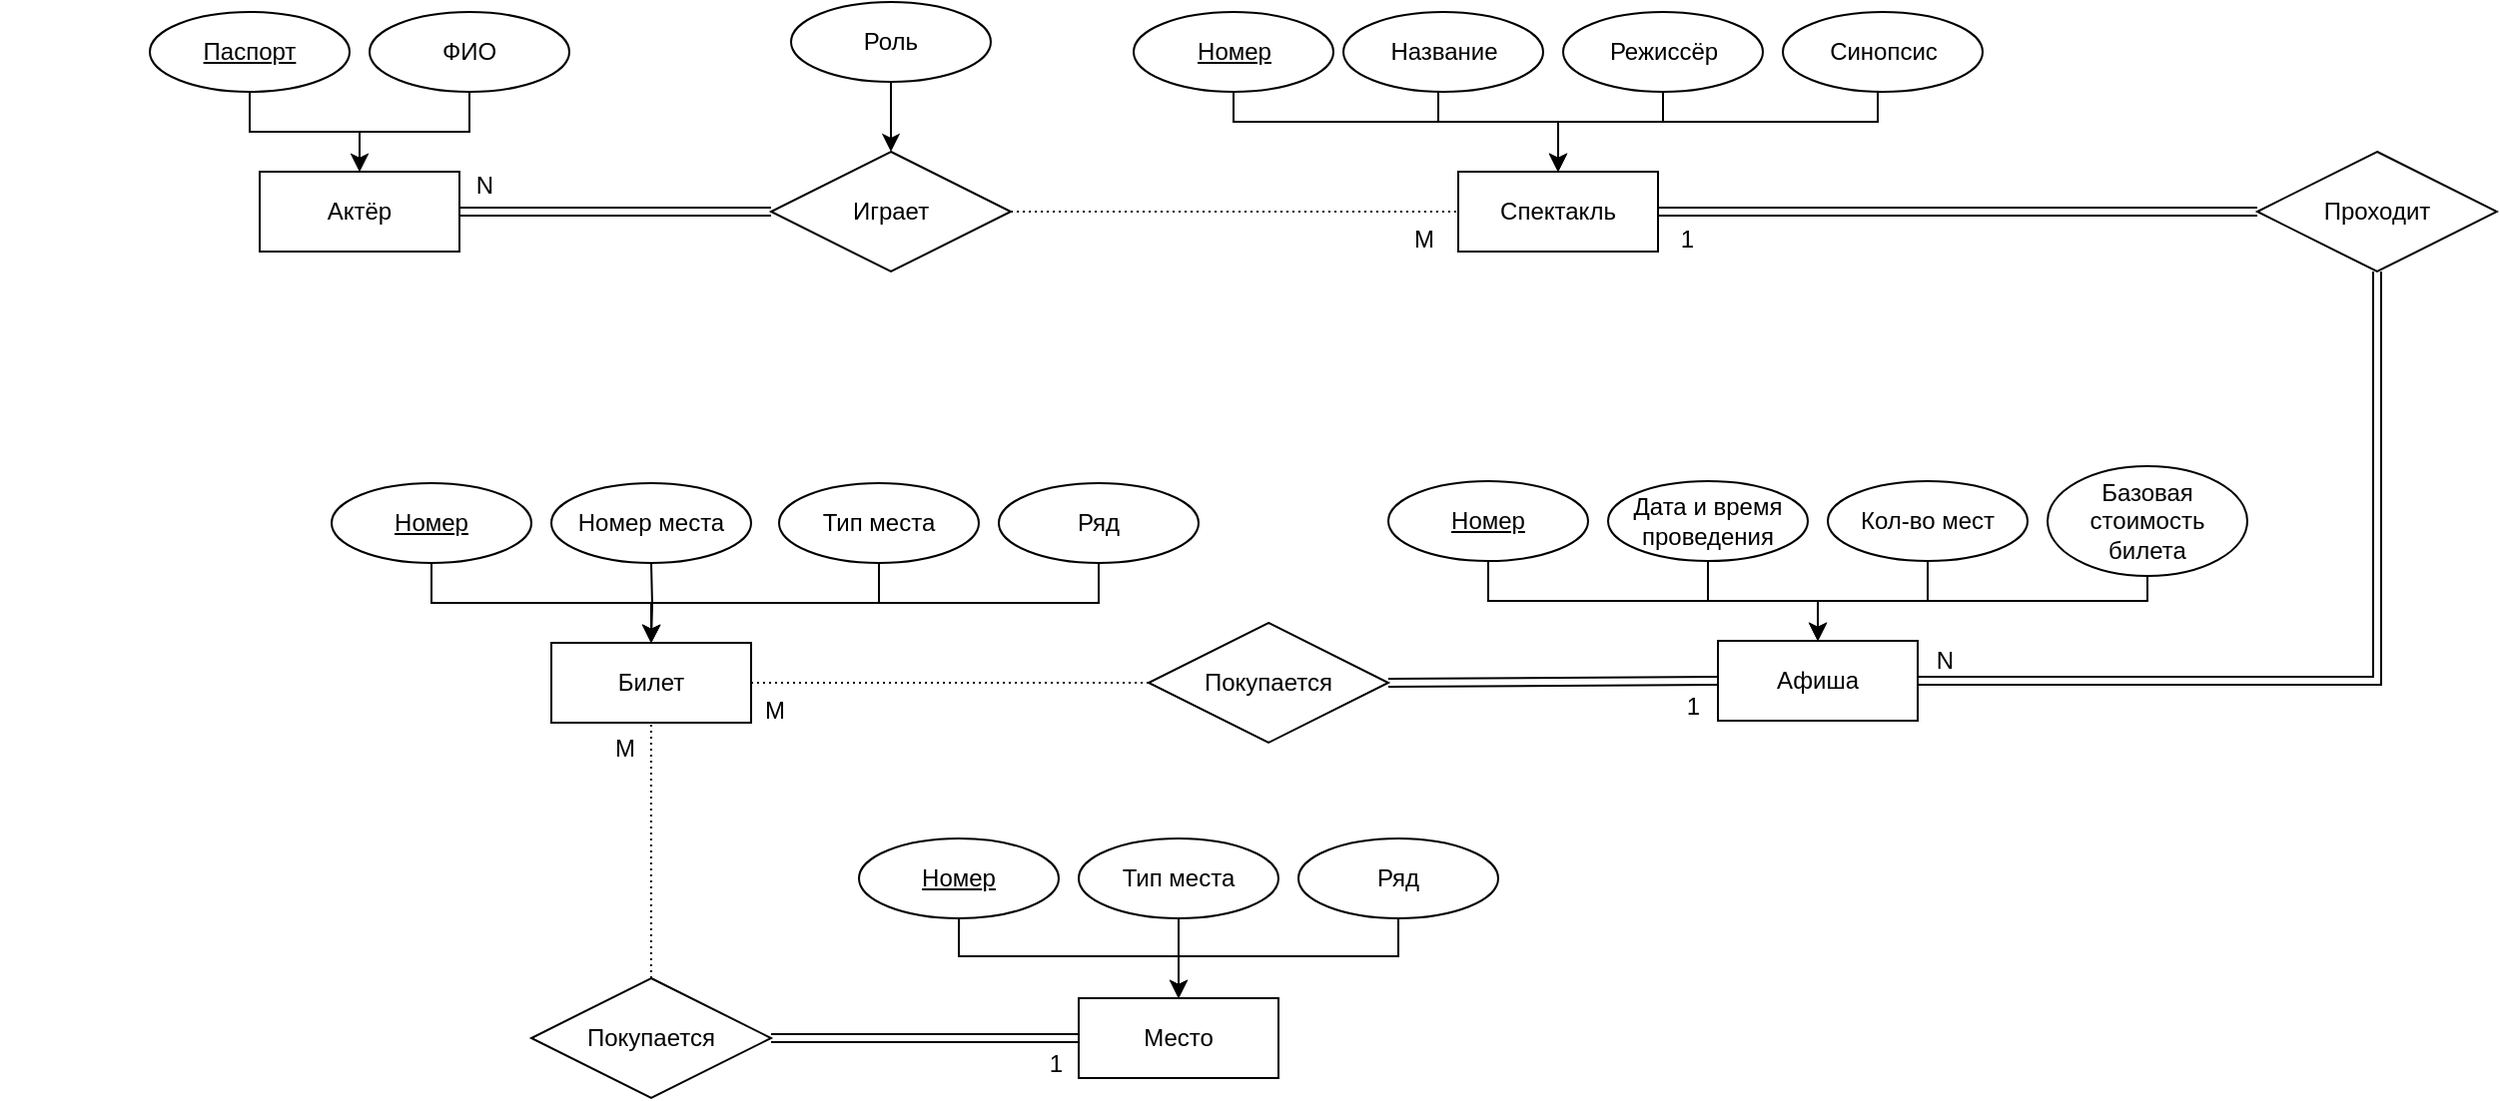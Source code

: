 <mxfile version="21.7.5" type="github">
  <diagram name="Page-1" id="SAqlBFbOTdl7joELZFH2">
    <mxGraphModel dx="3209" dy="834" grid="1" gridSize="10" guides="1" tooltips="1" connect="1" arrows="1" fold="1" page="1" pageScale="1" pageWidth="850" pageHeight="1100" math="0" shadow="0">
      <root>
        <mxCell id="0" />
        <mxCell id="1" parent="0" />
        <mxCell id="4glDPjy44DgBdv_v6pXj-3" value="" style="group" parent="1" vertex="1" connectable="0">
          <mxGeometry x="-500" y="145" width="460" height="120" as="geometry" />
        </mxCell>
        <mxCell id="4glDPjy44DgBdv_v6pXj-4" value="Спектакль" style="whiteSpace=wrap;html=1;align=center;" parent="4glDPjy44DgBdv_v6pXj-3" vertex="1">
          <mxGeometry x="190" y="80" width="100" height="40" as="geometry" />
        </mxCell>
        <mxCell id="-D2P6G_5DLAz98l34him-31" style="edgeStyle=orthogonalEdgeStyle;rounded=0;orthogonalLoop=1;jettySize=auto;html=1;entryX=0.5;entryY=0;entryDx=0;entryDy=0;" edge="1" parent="4glDPjy44DgBdv_v6pXj-3" source="4glDPjy44DgBdv_v6pXj-6" target="4glDPjy44DgBdv_v6pXj-4">
          <mxGeometry relative="1" as="geometry">
            <Array as="points">
              <mxPoint x="77" y="55" />
              <mxPoint x="240" y="55" />
            </Array>
          </mxGeometry>
        </mxCell>
        <mxCell id="4glDPjy44DgBdv_v6pXj-6" value="&lt;u&gt;Номер&lt;/u&gt;" style="ellipse;whiteSpace=wrap;html=1;align=center;" parent="4glDPjy44DgBdv_v6pXj-3" vertex="1">
          <mxGeometry x="27.5" width="100" height="40" as="geometry" />
        </mxCell>
        <mxCell id="4glDPjy44DgBdv_v6pXj-7" value="" style="edgeStyle=orthogonalEdgeStyle;rounded=0;orthogonalLoop=1;jettySize=auto;html=1;" parent="4glDPjy44DgBdv_v6pXj-3" source="4glDPjy44DgBdv_v6pXj-8" target="4glDPjy44DgBdv_v6pXj-4" edge="1">
          <mxGeometry relative="1" as="geometry">
            <Array as="points">
              <mxPoint x="180" y="55" />
              <mxPoint x="240" y="55" />
            </Array>
          </mxGeometry>
        </mxCell>
        <mxCell id="4glDPjy44DgBdv_v6pXj-8" value="Название" style="ellipse;whiteSpace=wrap;html=1;align=center;" parent="4glDPjy44DgBdv_v6pXj-3" vertex="1">
          <mxGeometry x="132.5" width="100" height="40" as="geometry" />
        </mxCell>
        <mxCell id="-D2P6G_5DLAz98l34him-30" style="edgeStyle=orthogonalEdgeStyle;rounded=0;orthogonalLoop=1;jettySize=auto;html=1;entryX=0.5;entryY=0;entryDx=0;entryDy=0;" edge="1" parent="4glDPjy44DgBdv_v6pXj-3" source="4glDPjy44DgBdv_v6pXj-150" target="4glDPjy44DgBdv_v6pXj-4">
          <mxGeometry relative="1" as="geometry">
            <Array as="points">
              <mxPoint x="293" y="55" />
              <mxPoint x="240" y="55" />
            </Array>
          </mxGeometry>
        </mxCell>
        <mxCell id="4glDPjy44DgBdv_v6pXj-150" value="Режиссёр" style="ellipse;whiteSpace=wrap;html=1;align=center;" parent="4glDPjy44DgBdv_v6pXj-3" vertex="1">
          <mxGeometry x="242.5" width="100" height="40" as="geometry" />
        </mxCell>
        <mxCell id="4glDPjy44DgBdv_v6pXj-156" style="edgeStyle=orthogonalEdgeStyle;rounded=0;orthogonalLoop=1;jettySize=auto;html=1;exitX=0.5;exitY=1;exitDx=0;exitDy=0;entryX=0.5;entryY=0;entryDx=0;entryDy=0;" parent="4glDPjy44DgBdv_v6pXj-3" source="4glDPjy44DgBdv_v6pXj-155" target="4glDPjy44DgBdv_v6pXj-4" edge="1">
          <mxGeometry relative="1" as="geometry">
            <Array as="points">
              <mxPoint x="400" y="40" />
              <mxPoint x="400" y="55" />
              <mxPoint x="240" y="55" />
            </Array>
          </mxGeometry>
        </mxCell>
        <mxCell id="4glDPjy44DgBdv_v6pXj-155" value="Синопсис" style="ellipse;whiteSpace=wrap;html=1;align=center;" parent="4glDPjy44DgBdv_v6pXj-3" vertex="1">
          <mxGeometry x="352.5" width="100" height="40" as="geometry" />
        </mxCell>
        <mxCell id="4glDPjy44DgBdv_v6pXj-31" value="" style="group" parent="1" vertex="1" connectable="0">
          <mxGeometry x="-874" y="381" width="440" height="120" as="geometry" />
        </mxCell>
        <mxCell id="4glDPjy44DgBdv_v6pXj-32" value="Билет" style="whiteSpace=wrap;html=1;align=center;" parent="4glDPjy44DgBdv_v6pXj-31" vertex="1">
          <mxGeometry x="110" y="80" width="100" height="40" as="geometry" />
        </mxCell>
        <mxCell id="4glDPjy44DgBdv_v6pXj-33" style="edgeStyle=orthogonalEdgeStyle;rounded=0;orthogonalLoop=1;jettySize=auto;html=1;entryX=0.5;entryY=0;entryDx=0;entryDy=0;" parent="4glDPjy44DgBdv_v6pXj-31" source="4glDPjy44DgBdv_v6pXj-34" target="4glDPjy44DgBdv_v6pXj-32" edge="1">
          <mxGeometry relative="1" as="geometry">
            <Array as="points">
              <mxPoint x="50" y="60" />
              <mxPoint x="160" y="60" />
            </Array>
          </mxGeometry>
        </mxCell>
        <mxCell id="4glDPjy44DgBdv_v6pXj-34" value="&lt;u&gt;Номер&lt;/u&gt;" style="ellipse;whiteSpace=wrap;html=1;align=center;" parent="4glDPjy44DgBdv_v6pXj-31" vertex="1">
          <mxGeometry width="100" height="40" as="geometry" />
        </mxCell>
        <mxCell id="4glDPjy44DgBdv_v6pXj-35" value="" style="edgeStyle=orthogonalEdgeStyle;rounded=0;orthogonalLoop=1;jettySize=auto;html=1;" parent="4glDPjy44DgBdv_v6pXj-31" target="4glDPjy44DgBdv_v6pXj-32" edge="1">
          <mxGeometry relative="1" as="geometry">
            <mxPoint x="160" y="40" as="sourcePoint" />
          </mxGeometry>
        </mxCell>
        <mxCell id="4glDPjy44DgBdv_v6pXj-130" value="Номер места" style="ellipse;whiteSpace=wrap;html=1;align=center;" parent="4glDPjy44DgBdv_v6pXj-31" vertex="1">
          <mxGeometry x="110" width="100" height="40" as="geometry" />
        </mxCell>
        <mxCell id="4glDPjy44DgBdv_v6pXj-127" value="" style="group" parent="4glDPjy44DgBdv_v6pXj-31" vertex="1" connectable="0">
          <mxGeometry x="-20" width="454" height="120" as="geometry" />
        </mxCell>
        <mxCell id="4glDPjy44DgBdv_v6pXj-134" value="Тип места" style="ellipse;whiteSpace=wrap;html=1;align=center;" parent="4glDPjy44DgBdv_v6pXj-127" vertex="1">
          <mxGeometry x="244" width="100" height="40" as="geometry" />
        </mxCell>
        <mxCell id="4glDPjy44DgBdv_v6pXj-160" value="Ряд" style="ellipse;whiteSpace=wrap;html=1;align=center;" parent="4glDPjy44DgBdv_v6pXj-127" vertex="1">
          <mxGeometry x="354" width="100" height="40" as="geometry" />
        </mxCell>
        <mxCell id="4glDPjy44DgBdv_v6pXj-133" style="edgeStyle=orthogonalEdgeStyle;rounded=0;orthogonalLoop=1;jettySize=auto;html=1;entryX=0.5;entryY=0;entryDx=0;entryDy=0;" parent="4glDPjy44DgBdv_v6pXj-31" source="4glDPjy44DgBdv_v6pXj-134" target="4glDPjy44DgBdv_v6pXj-32" edge="1">
          <mxGeometry relative="1" as="geometry">
            <Array as="points">
              <mxPoint x="274" y="60" />
              <mxPoint x="160" y="60" />
            </Array>
            <mxPoint x="240" y="80" as="targetPoint" />
          </mxGeometry>
        </mxCell>
        <mxCell id="4glDPjy44DgBdv_v6pXj-161" style="edgeStyle=orthogonalEdgeStyle;rounded=0;orthogonalLoop=1;jettySize=auto;html=1;entryX=0.5;entryY=0;entryDx=0;entryDy=0;" parent="4glDPjy44DgBdv_v6pXj-31" source="4glDPjy44DgBdv_v6pXj-160" target="4glDPjy44DgBdv_v6pXj-32" edge="1">
          <mxGeometry relative="1" as="geometry">
            <Array as="points">
              <mxPoint x="384" y="60" />
              <mxPoint x="160" y="60" />
            </Array>
          </mxGeometry>
        </mxCell>
        <mxCell id="4glDPjy44DgBdv_v6pXj-97" value="" style="group" parent="1" vertex="1" connectable="0">
          <mxGeometry x="-1040" y="145" width="230" height="120" as="geometry" />
        </mxCell>
        <mxCell id="4glDPjy44DgBdv_v6pXj-82" value="Актёр" style="whiteSpace=wrap;html=1;align=center;" parent="4glDPjy44DgBdv_v6pXj-97" vertex="1">
          <mxGeometry x="130" y="80" width="100" height="40" as="geometry" />
        </mxCell>
        <mxCell id="4glDPjy44DgBdv_v6pXj-106" value="&lt;div&gt;Играет&lt;/div&gt;" style="shape=rhombus;perimeter=rhombusPerimeter;whiteSpace=wrap;html=1;align=center;" parent="1" vertex="1">
          <mxGeometry x="-654" y="215" width="120" height="60" as="geometry" />
        </mxCell>
        <mxCell id="4glDPjy44DgBdv_v6pXj-107" value="" style="endArrow=none;html=1;rounded=0;dashed=1;dashPattern=1 2;exitX=1;exitY=0.5;exitDx=0;exitDy=0;entryX=0;entryY=0.5;entryDx=0;entryDy=0;" parent="1" source="4glDPjy44DgBdv_v6pXj-106" target="4glDPjy44DgBdv_v6pXj-4" edge="1">
          <mxGeometry relative="1" as="geometry">
            <mxPoint x="-680" y="560" as="sourcePoint" />
            <mxPoint x="-670" y="300" as="targetPoint" />
            <Array as="points" />
          </mxGeometry>
        </mxCell>
        <mxCell id="4glDPjy44DgBdv_v6pXj-108" value="&lt;div&gt;М&lt;/div&gt;" style="resizable=0;html=1;whiteSpace=wrap;align=right;verticalAlign=bottom;" parent="4glDPjy44DgBdv_v6pXj-107" connectable="0" vertex="1">
          <mxGeometry x="1" relative="1" as="geometry">
            <mxPoint x="-11" y="22" as="offset" />
          </mxGeometry>
        </mxCell>
        <mxCell id="4glDPjy44DgBdv_v6pXj-109" value="" style="shape=link;html=1;rounded=0;exitX=0;exitY=0.5;exitDx=0;exitDy=0;entryX=1;entryY=0.5;entryDx=0;entryDy=0;" parent="1" source="4glDPjy44DgBdv_v6pXj-106" target="4glDPjy44DgBdv_v6pXj-82" edge="1">
          <mxGeometry relative="1" as="geometry">
            <mxPoint x="-660" y="340" as="sourcePoint" />
            <mxPoint x="-830" y="350" as="targetPoint" />
            <Array as="points" />
          </mxGeometry>
        </mxCell>
        <mxCell id="4glDPjy44DgBdv_v6pXj-110" value="N" style="resizable=0;html=1;whiteSpace=wrap;align=right;verticalAlign=bottom;" parent="4glDPjy44DgBdv_v6pXj-109" connectable="0" vertex="1">
          <mxGeometry x="1" relative="1" as="geometry">
            <mxPoint x="18" y="-5" as="offset" />
          </mxGeometry>
        </mxCell>
        <mxCell id="4glDPjy44DgBdv_v6pXj-118" value="Проходит" style="shape=rhombus;perimeter=rhombusPerimeter;whiteSpace=wrap;html=1;align=center;" parent="1" vertex="1">
          <mxGeometry x="90" y="215" width="120" height="60" as="geometry" />
        </mxCell>
        <mxCell id="4glDPjy44DgBdv_v6pXj-125" value="" style="shape=link;html=1;rounded=0;entryX=1;entryY=0.5;entryDx=0;entryDy=0;exitX=0.5;exitY=1;exitDx=0;exitDy=0;" parent="1" source="4glDPjy44DgBdv_v6pXj-118" target="4glDPjy44DgBdv_v6pXj-99" edge="1">
          <mxGeometry relative="1" as="geometry">
            <mxPoint x="-470" y="400" as="sourcePoint" />
            <mxPoint x="-310" y="400" as="targetPoint" />
            <Array as="points">
              <mxPoint x="150" y="480" />
            </Array>
          </mxGeometry>
        </mxCell>
        <mxCell id="4glDPjy44DgBdv_v6pXj-126" value="N" style="resizable=0;html=1;whiteSpace=wrap;align=right;verticalAlign=bottom;" parent="4glDPjy44DgBdv_v6pXj-125" connectable="0" vertex="1">
          <mxGeometry x="1" relative="1" as="geometry">
            <mxPoint x="19" y="-2" as="offset" />
          </mxGeometry>
        </mxCell>
        <mxCell id="4glDPjy44DgBdv_v6pXj-140" value="&lt;div&gt;Покупается&lt;/div&gt;" style="shape=rhombus;perimeter=rhombusPerimeter;whiteSpace=wrap;html=1;align=center;" parent="1" vertex="1">
          <mxGeometry x="-465" y="451" width="120" height="60" as="geometry" />
        </mxCell>
        <mxCell id="4glDPjy44DgBdv_v6pXj-143" value="" style="shape=link;html=1;rounded=0;exitX=1;exitY=0.5;exitDx=0;exitDy=0;entryX=0;entryY=0.5;entryDx=0;entryDy=0;" parent="1" source="4glDPjy44DgBdv_v6pXj-140" target="4glDPjy44DgBdv_v6pXj-99" edge="1">
          <mxGeometry relative="1" as="geometry">
            <mxPoint x="-530" y="685" as="sourcePoint" />
            <mxPoint x="-10" y="660" as="targetPoint" />
            <Array as="points" />
          </mxGeometry>
        </mxCell>
        <mxCell id="4glDPjy44DgBdv_v6pXj-144" value="1" style="resizable=0;html=1;whiteSpace=wrap;align=right;verticalAlign=bottom;" parent="4glDPjy44DgBdv_v6pXj-143" connectable="0" vertex="1">
          <mxGeometry x="1" relative="1" as="geometry">
            <mxPoint x="-7" y="21" as="offset" />
          </mxGeometry>
        </mxCell>
        <mxCell id="4glDPjy44DgBdv_v6pXj-148" value="" style="endArrow=none;html=1;rounded=0;dashed=1;dashPattern=1 2;exitX=0;exitY=0.5;exitDx=0;exitDy=0;entryX=1;entryY=0.5;entryDx=0;entryDy=0;" parent="1" source="4glDPjy44DgBdv_v6pXj-140" target="4glDPjy44DgBdv_v6pXj-32" edge="1">
          <mxGeometry relative="1" as="geometry">
            <mxPoint x="-550" y="76" as="sourcePoint" />
            <mxPoint x="-370" y="76" as="targetPoint" />
            <Array as="points" />
          </mxGeometry>
        </mxCell>
        <mxCell id="4glDPjy44DgBdv_v6pXj-149" value="&lt;div&gt;М&lt;/div&gt;" style="resizable=0;html=1;whiteSpace=wrap;align=right;verticalAlign=bottom;" parent="4glDPjy44DgBdv_v6pXj-148" connectable="0" vertex="1">
          <mxGeometry x="1" relative="1" as="geometry">
            <mxPoint x="18" y="22" as="offset" />
          </mxGeometry>
        </mxCell>
        <mxCell id="4glDPjy44DgBdv_v6pXj-153" style="edgeStyle=orthogonalEdgeStyle;rounded=0;orthogonalLoop=1;jettySize=auto;html=1;exitX=0.5;exitY=1;exitDx=0;exitDy=0;entryX=0.5;entryY=0;entryDx=0;entryDy=0;" parent="1" source="4glDPjy44DgBdv_v6pXj-151" target="4glDPjy44DgBdv_v6pXj-106" edge="1">
          <mxGeometry relative="1" as="geometry" />
        </mxCell>
        <mxCell id="4glDPjy44DgBdv_v6pXj-151" value="Роль" style="ellipse;whiteSpace=wrap;html=1;align=center;" parent="1" vertex="1">
          <mxGeometry x="-644" y="140" width="100" height="40" as="geometry" />
        </mxCell>
        <mxCell id="-D2P6G_5DLAz98l34him-14" value="&lt;div&gt;Покупается&lt;/div&gt;" style="shape=rhombus;perimeter=rhombusPerimeter;whiteSpace=wrap;html=1;align=center;" vertex="1" parent="1">
          <mxGeometry x="-774" y="629" width="120" height="60" as="geometry" />
        </mxCell>
        <mxCell id="-D2P6G_5DLAz98l34him-17" value="" style="endArrow=none;html=1;rounded=0;dashed=1;dashPattern=1 2;entryX=0.5;entryY=1;entryDx=0;entryDy=0;exitX=0.5;exitY=0;exitDx=0;exitDy=0;" edge="1" parent="1" source="-D2P6G_5DLAz98l34him-14" target="4glDPjy44DgBdv_v6pXj-32">
          <mxGeometry relative="1" as="geometry">
            <mxPoint x="-840" y="739" as="sourcePoint" />
            <mxPoint x="-1020" y="669" as="targetPoint" />
            <Array as="points" />
          </mxGeometry>
        </mxCell>
        <mxCell id="-D2P6G_5DLAz98l34him-18" value="&lt;div&gt;М&lt;/div&gt;" style="resizable=0;html=1;whiteSpace=wrap;align=right;verticalAlign=bottom;" connectable="0" vertex="1" parent="-D2P6G_5DLAz98l34him-17">
          <mxGeometry x="1" relative="1" as="geometry">
            <mxPoint x="-7" y="21" as="offset" />
          </mxGeometry>
        </mxCell>
        <mxCell id="-D2P6G_5DLAz98l34him-20" value="" style="group" vertex="1" connectable="0" parent="1">
          <mxGeometry x="-610" y="559" width="320" height="120" as="geometry" />
        </mxCell>
        <mxCell id="-D2P6G_5DLAz98l34him-2" value="Место" style="whiteSpace=wrap;html=1;align=center;" vertex="1" parent="-D2P6G_5DLAz98l34him-20">
          <mxGeometry x="110" y="80" width="100" height="40" as="geometry" />
        </mxCell>
        <mxCell id="-D2P6G_5DLAz98l34him-3" style="edgeStyle=orthogonalEdgeStyle;rounded=0;orthogonalLoop=1;jettySize=auto;html=1;entryX=0.5;entryY=0;entryDx=0;entryDy=0;" edge="1" parent="-D2P6G_5DLAz98l34him-20" source="-D2P6G_5DLAz98l34him-4" target="-D2P6G_5DLAz98l34him-2">
          <mxGeometry relative="1" as="geometry">
            <Array as="points">
              <mxPoint x="50" y="59" />
              <mxPoint x="160" y="59" />
            </Array>
          </mxGeometry>
        </mxCell>
        <mxCell id="-D2P6G_5DLAz98l34him-4" value="&lt;u&gt;Номер&lt;/u&gt;" style="ellipse;whiteSpace=wrap;html=1;align=center;" vertex="1" parent="-D2P6G_5DLAz98l34him-20">
          <mxGeometry width="100" height="40" as="geometry" />
        </mxCell>
        <mxCell id="-D2P6G_5DLAz98l34him-10" style="edgeStyle=orthogonalEdgeStyle;rounded=0;orthogonalLoop=1;jettySize=auto;html=1;entryX=0.5;entryY=0;entryDx=0;entryDy=0;exitX=0.5;exitY=1;exitDx=0;exitDy=0;" edge="1" parent="-D2P6G_5DLAz98l34him-20" source="-D2P6G_5DLAz98l34him-8" target="-D2P6G_5DLAz98l34him-2">
          <mxGeometry relative="1" as="geometry">
            <Array as="points">
              <mxPoint x="160" y="69" />
              <mxPoint x="160" y="69" />
            </Array>
            <mxPoint x="240" y="80" as="targetPoint" />
          </mxGeometry>
        </mxCell>
        <mxCell id="-D2P6G_5DLAz98l34him-8" value="Тип места" style="ellipse;whiteSpace=wrap;html=1;align=center;" vertex="1" parent="-D2P6G_5DLAz98l34him-20">
          <mxGeometry x="110" width="100" height="40" as="geometry" />
        </mxCell>
        <mxCell id="-D2P6G_5DLAz98l34him-19" style="edgeStyle=orthogonalEdgeStyle;rounded=0;orthogonalLoop=1;jettySize=auto;html=1;entryX=0.5;entryY=0;entryDx=0;entryDy=0;" edge="1" parent="-D2P6G_5DLAz98l34him-20" source="-D2P6G_5DLAz98l34him-9" target="-D2P6G_5DLAz98l34him-2">
          <mxGeometry relative="1" as="geometry">
            <Array as="points">
              <mxPoint x="270" y="59" />
              <mxPoint x="160" y="59" />
            </Array>
          </mxGeometry>
        </mxCell>
        <mxCell id="-D2P6G_5DLAz98l34him-9" value="Ряд" style="ellipse;whiteSpace=wrap;html=1;align=center;" vertex="1" parent="-D2P6G_5DLAz98l34him-20">
          <mxGeometry x="220" width="100" height="40" as="geometry" />
        </mxCell>
        <mxCell id="-D2P6G_5DLAz98l34him-21" value="" style="shape=link;html=1;rounded=0;exitX=1;exitY=0.5;exitDx=0;exitDy=0;entryX=0;entryY=0.5;entryDx=0;entryDy=0;" edge="1" parent="1" source="-D2P6G_5DLAz98l34him-14" target="-D2P6G_5DLAz98l34him-2">
          <mxGeometry relative="1" as="geometry">
            <mxPoint x="-580" y="798" as="sourcePoint" />
            <mxPoint x="-580" y="670" as="targetPoint" />
            <Array as="points" />
          </mxGeometry>
        </mxCell>
        <mxCell id="-D2P6G_5DLAz98l34him-22" value="1" style="resizable=0;html=1;whiteSpace=wrap;align=right;verticalAlign=bottom;" connectable="0" vertex="1" parent="-D2P6G_5DLAz98l34him-21">
          <mxGeometry x="1" relative="1" as="geometry">
            <mxPoint x="-7" y="21" as="offset" />
          </mxGeometry>
        </mxCell>
        <mxCell id="-D2P6G_5DLAz98l34him-29" value="" style="group" vertex="1" connectable="0" parent="1">
          <mxGeometry x="-345" y="372.5" width="430" height="127.5" as="geometry" />
        </mxCell>
        <mxCell id="4glDPjy44DgBdv_v6pXj-157" value="Базовая стоимость билета" style="ellipse;whiteSpace=wrap;html=1;align=center;" parent="-D2P6G_5DLAz98l34him-29" vertex="1">
          <mxGeometry x="330" width="100" height="55" as="geometry" />
        </mxCell>
        <mxCell id="4glDPjy44DgBdv_v6pXj-99" value="Афиша" style="whiteSpace=wrap;html=1;align=center;" parent="-D2P6G_5DLAz98l34him-29" vertex="1">
          <mxGeometry x="165" y="87.5" width="100" height="40" as="geometry" />
        </mxCell>
        <mxCell id="-D2P6G_5DLAz98l34him-26" style="edgeStyle=orthogonalEdgeStyle;rounded=0;orthogonalLoop=1;jettySize=auto;html=1;entryX=0.5;entryY=0;entryDx=0;entryDy=0;" edge="1" parent="-D2P6G_5DLAz98l34him-29" source="4glDPjy44DgBdv_v6pXj-157" target="4glDPjy44DgBdv_v6pXj-99">
          <mxGeometry relative="1" as="geometry">
            <Array as="points">
              <mxPoint x="380" y="67.5" />
              <mxPoint x="215" y="67.5" />
            </Array>
          </mxGeometry>
        </mxCell>
        <mxCell id="-D2P6G_5DLAz98l34him-28" style="edgeStyle=orthogonalEdgeStyle;rounded=0;orthogonalLoop=1;jettySize=auto;html=1;entryX=0.5;entryY=0;entryDx=0;entryDy=0;" edge="1" parent="-D2P6G_5DLAz98l34him-29" source="4glDPjy44DgBdv_v6pXj-101" target="4glDPjy44DgBdv_v6pXj-99">
          <mxGeometry relative="1" as="geometry">
            <Array as="points">
              <mxPoint x="50" y="67.5" />
              <mxPoint x="215" y="67.5" />
            </Array>
          </mxGeometry>
        </mxCell>
        <mxCell id="4glDPjy44DgBdv_v6pXj-101" value="&lt;u&gt;Номер&lt;/u&gt;" style="ellipse;whiteSpace=wrap;html=1;align=center;" parent="-D2P6G_5DLAz98l34him-29" vertex="1">
          <mxGeometry y="7.5" width="100" height="40" as="geometry" />
        </mxCell>
        <mxCell id="-D2P6G_5DLAz98l34him-24" style="edgeStyle=orthogonalEdgeStyle;rounded=0;orthogonalLoop=1;jettySize=auto;html=1;entryX=0.5;entryY=0;entryDx=0;entryDy=0;" edge="1" parent="-D2P6G_5DLAz98l34him-29" source="4glDPjy44DgBdv_v6pXj-103" target="4glDPjy44DgBdv_v6pXj-99">
          <mxGeometry relative="1" as="geometry" />
        </mxCell>
        <mxCell id="4glDPjy44DgBdv_v6pXj-103" value="Дата и время проведения" style="ellipse;whiteSpace=wrap;html=1;align=center;" parent="-D2P6G_5DLAz98l34him-29" vertex="1">
          <mxGeometry x="110" y="7.5" width="100" height="40" as="geometry" />
        </mxCell>
        <mxCell id="-D2P6G_5DLAz98l34him-27" style="edgeStyle=orthogonalEdgeStyle;rounded=0;orthogonalLoop=1;jettySize=auto;html=1;entryX=0.5;entryY=0;entryDx=0;entryDy=0;" edge="1" parent="-D2P6G_5DLAz98l34him-29" source="4glDPjy44DgBdv_v6pXj-105" target="4glDPjy44DgBdv_v6pXj-99">
          <mxGeometry relative="1" as="geometry" />
        </mxCell>
        <mxCell id="4glDPjy44DgBdv_v6pXj-105" value="Кол-во мест" style="ellipse;whiteSpace=wrap;html=1;align=center;" parent="-D2P6G_5DLAz98l34him-29" vertex="1">
          <mxGeometry x="220" y="7.5" width="100" height="40" as="geometry" />
        </mxCell>
        <mxCell id="-D2P6G_5DLAz98l34him-32" value="" style="shape=link;html=1;rounded=0;entryX=1;entryY=0.5;entryDx=0;entryDy=0;exitX=0;exitY=0.5;exitDx=0;exitDy=0;" edge="1" parent="1" source="4glDPjy44DgBdv_v6pXj-118" target="4glDPjy44DgBdv_v6pXj-4">
          <mxGeometry relative="1" as="geometry">
            <mxPoint x="10" y="160" as="sourcePoint" />
            <mxPoint x="-220" y="365" as="targetPoint" />
            <Array as="points">
              <mxPoint y="245" />
            </Array>
          </mxGeometry>
        </mxCell>
        <mxCell id="-D2P6G_5DLAz98l34him-33" value="&lt;div&gt;1&lt;/div&gt;" style="resizable=0;html=1;whiteSpace=wrap;align=right;verticalAlign=bottom;" connectable="0" vertex="1" parent="-D2P6G_5DLAz98l34him-32">
          <mxGeometry x="1" relative="1" as="geometry">
            <mxPoint x="19" y="22" as="offset" />
          </mxGeometry>
        </mxCell>
        <mxCell id="4glDPjy44DgBdv_v6pXj-84" value="&lt;u&gt;Паспорт&lt;/u&gt;" style="ellipse;whiteSpace=wrap;html=1;align=center;" parent="1" vertex="1">
          <mxGeometry x="-965" y="145" width="100" height="40" as="geometry" />
        </mxCell>
        <mxCell id="4glDPjy44DgBdv_v6pXj-86" value="ФИО" style="ellipse;whiteSpace=wrap;html=1;align=center;" parent="1" vertex="1">
          <mxGeometry x="-855" y="145" width="100" height="40" as="geometry" />
        </mxCell>
        <mxCell id="4glDPjy44DgBdv_v6pXj-83" style="edgeStyle=orthogonalEdgeStyle;rounded=0;orthogonalLoop=1;jettySize=auto;html=1;entryX=0.5;entryY=0;entryDx=0;entryDy=0;exitX=0.5;exitY=1;exitDx=0;exitDy=0;" parent="1" source="4glDPjy44DgBdv_v6pXj-84" target="4glDPjy44DgBdv_v6pXj-82" edge="1">
          <mxGeometry relative="1" as="geometry">
            <Array as="points">
              <mxPoint x="-915" y="205" />
              <mxPoint x="-860" y="205" />
            </Array>
          </mxGeometry>
        </mxCell>
        <mxCell id="4glDPjy44DgBdv_v6pXj-85" value="" style="edgeStyle=orthogonalEdgeStyle;rounded=0;orthogonalLoop=1;jettySize=auto;html=1;" parent="1" source="4glDPjy44DgBdv_v6pXj-86" target="4glDPjy44DgBdv_v6pXj-82" edge="1">
          <mxGeometry relative="1" as="geometry" />
        </mxCell>
      </root>
    </mxGraphModel>
  </diagram>
</mxfile>
